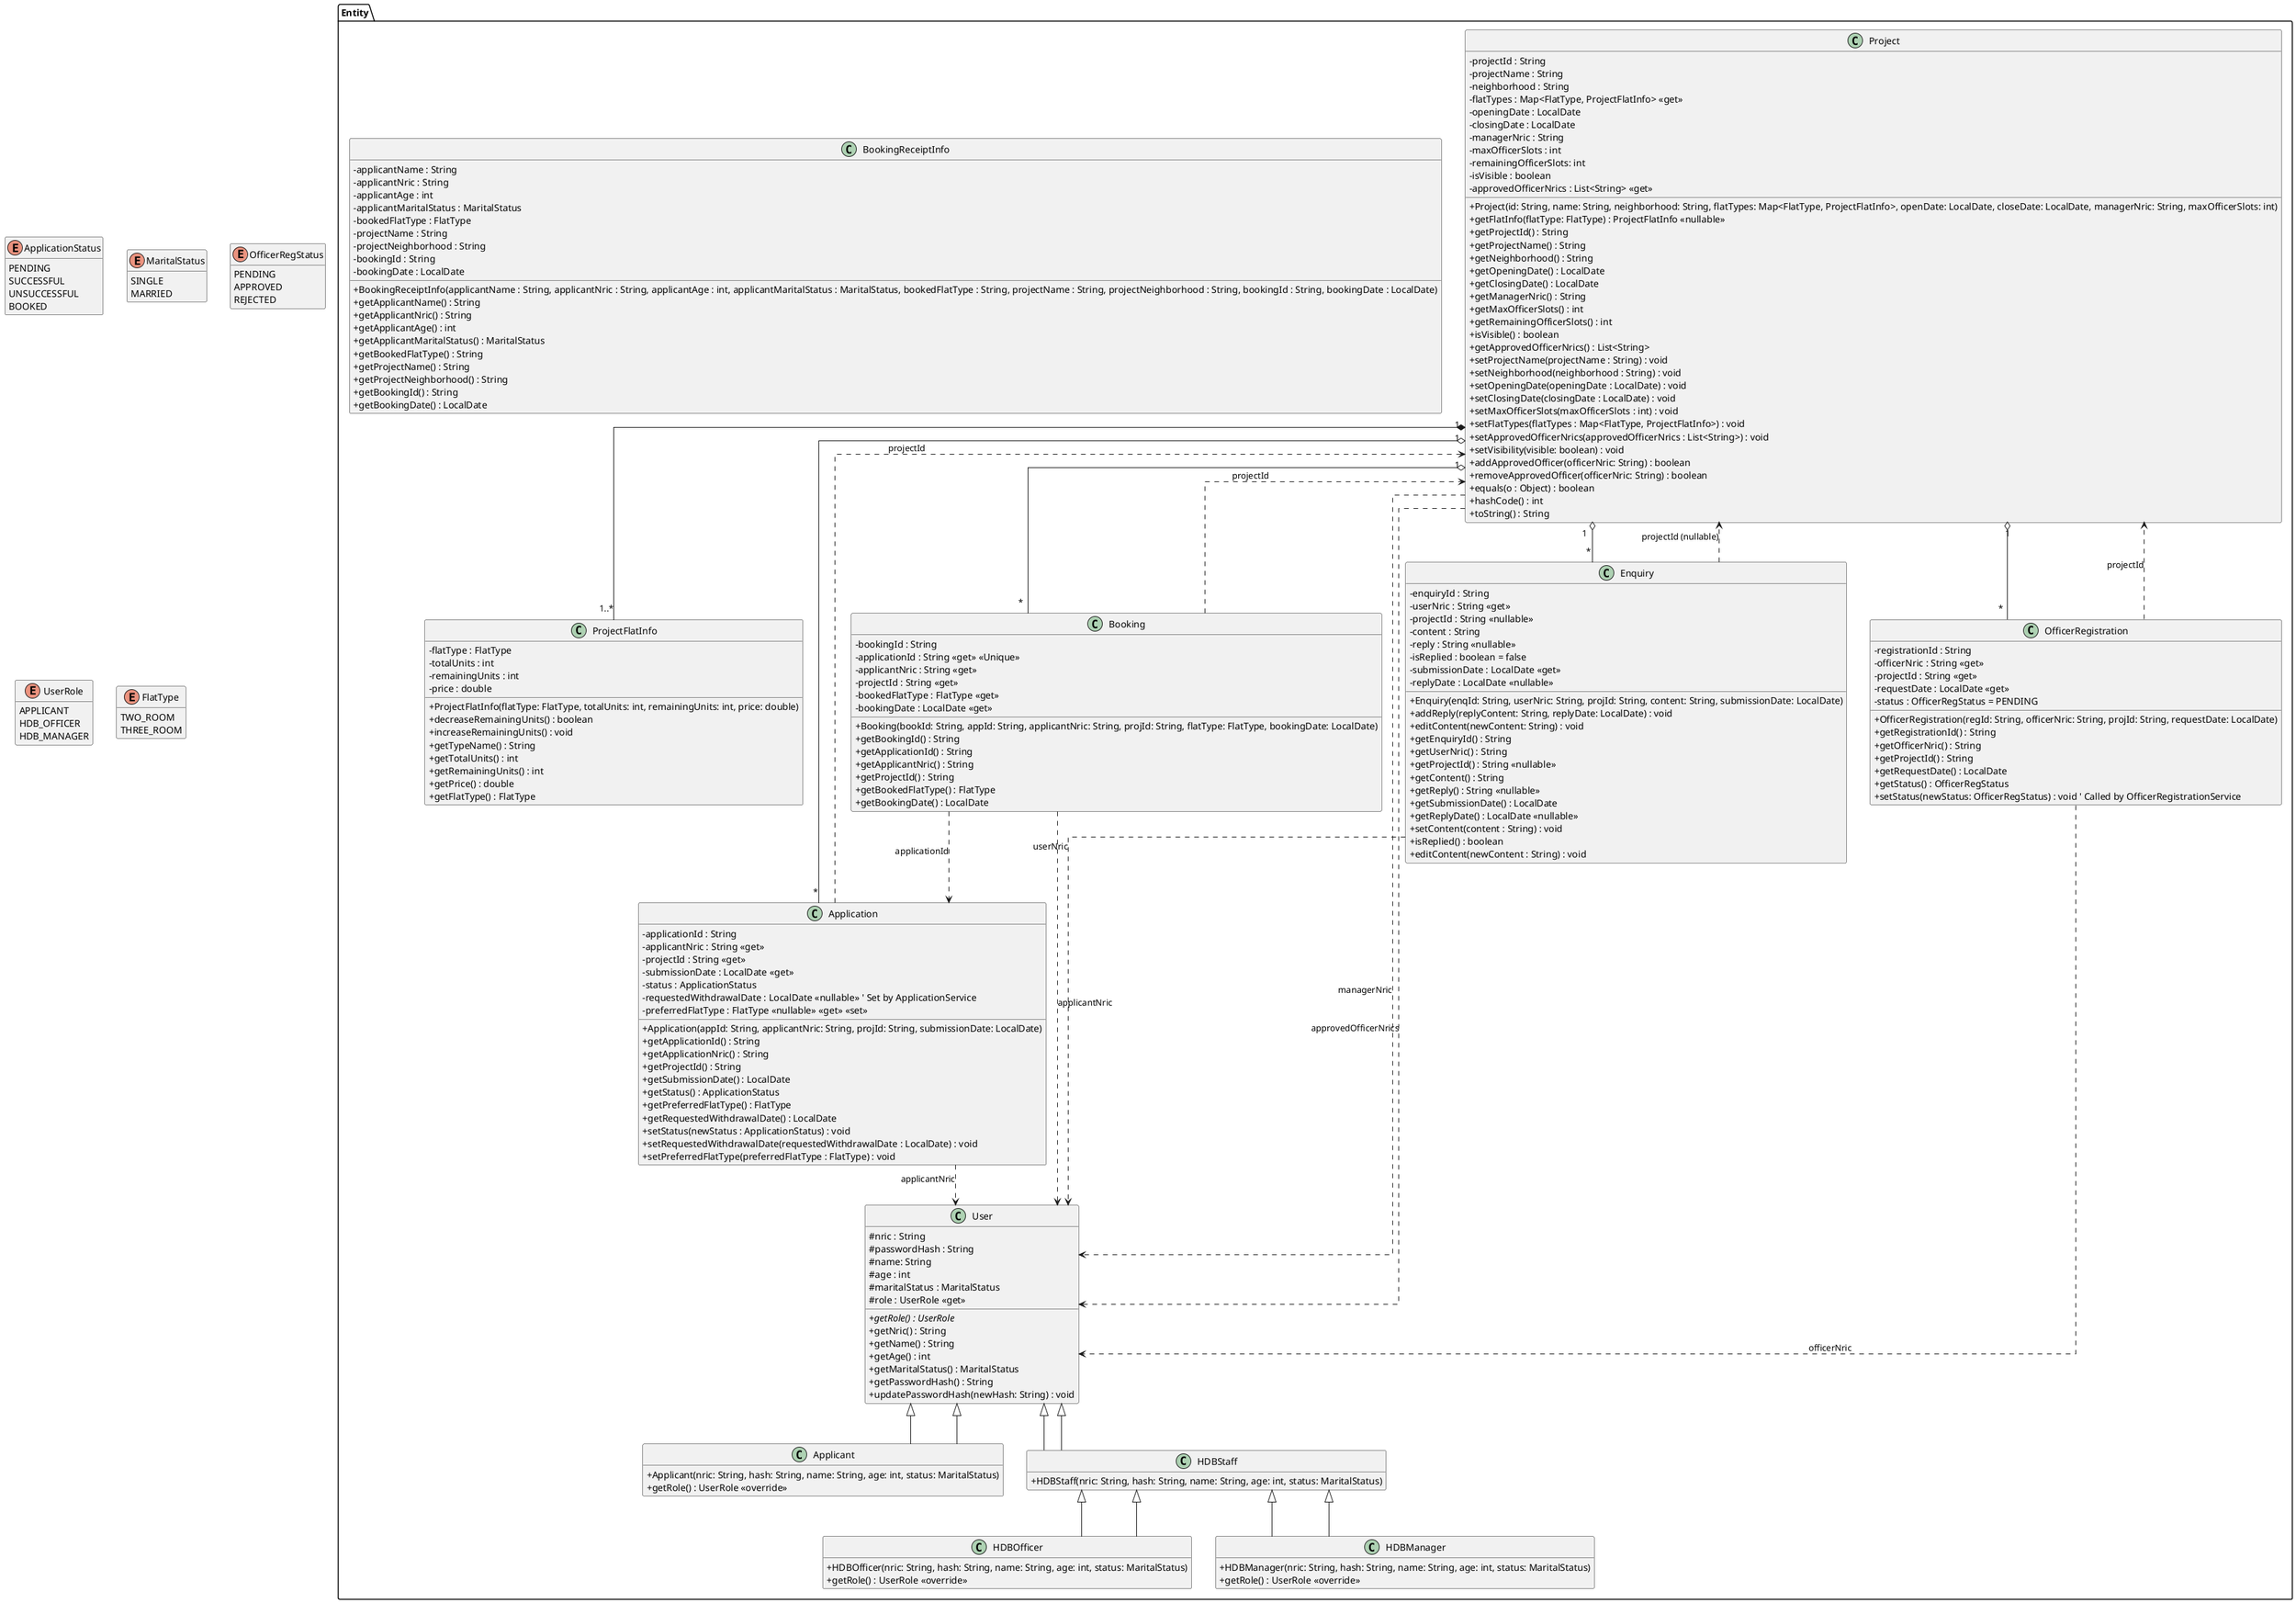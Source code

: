 @startuml entities

' --- Settings ---
skinparam classAttributeIconSize 0
hide empty members
skinparam packageStyle rect
skinparam linetype ortho

' --- Enums ---
enum ApplicationStatus {
    PENDING
    SUCCESSFUL
    UNSUCCESSFUL
    BOOKED
}
enum MaritalStatus {
    SINGLE
    MARRIED
}
enum OfficerRegStatus {
    PENDING
    APPROVED
    REJECTED
}
enum UserRole {
    APPLICANT
    HDB_OFFICER
    HDB_MANAGER
}
enum FlatType {
    TWO_ROOM
    THREE_ROOM
}

' --- Entity Layer ---
package Entity <<Folder>> {
    abstract class User {
        # nric : String
        # passwordHash : String
        # name: String
        # age : int
        # maritalStatus : MaritalStatus
        # role : UserRole <<get>>
        + {abstract} getRole() : UserRole
        + getNric() : String
        + getName() : String
        + getAge() : int
        + getMaritalStatus() : MaritalStatus
        + getPasswordHash() : String
        + updatePasswordHash(newHash: String) : void
    }

    class Applicant extends User {
        + Applicant(nric: String, hash: String, name: String, age: int, status: MaritalStatus)
        + getRole() : UserRole <<override>>
    }

    abstract class HDBStaff extends User {
         + HDBStaff(nric: String, hash: String, name: String, age: int, status: MaritalStatus)
    }

    class HDBOfficer extends HDBStaff {
        + HDBOfficer(nric: String, hash: String, name: String, age: int, status: MaritalStatus)
        + getRole() : UserRole <<override>>
    }

    class HDBManager extends HDBStaff {
        + HDBManager(nric: String, hash: String, name: String, age: int, status: MaritalStatus)
        + getRole() : UserRole <<override>>
    }

    class ProjectFlatInfo {
        - flatType : FlatType
        - totalUnits : int
        - remainingUnits : int
        - price : double
        + ProjectFlatInfo(flatType: FlatType, totalUnits: int, remainingUnits: int, price: double)
        + decreaseRemainingUnits() : boolean
        + increaseRemainingUnits() : void
        + getTypeName() : String
        + getTotalUnits() : int
        + getRemainingUnits() : int
        + getPrice() : double
        + getFlatType() : FlatType
    }

    class Project {
        - projectId : String
        - projectName : String
        - neighborhood : String
        - flatTypes : Map<FlatType, ProjectFlatInfo> <<get>>
        - openingDate : LocalDate
        - closingDate : LocalDate
        - managerNric : String
        - maxOfficerSlots : int
        - remainingOfficerSlots: int
        - isVisible : boolean
        - approvedOfficerNrics : List<String> <<get>>
        + Project(id: String, name: String, neighborhood: String, flatTypes: Map<FlatType, ProjectFlatInfo>, openDate: LocalDate, closeDate: LocalDate, managerNric: String, maxOfficerSlots: int)
        + getFlatInfo(flatType: FlatType) : ProjectFlatInfo <<nullable>>
        + getProjectId() : String
        + getProjectName() : String
        + getNeighborhood() : String
        + getOpeningDate() : LocalDate
        + getClosingDate() : LocalDate
        + getManagerNric() : String
        + getMaxOfficerSlots() : int
        + getRemainingOfficerSlots() : int
        + isVisible() : boolean
        + getApprovedOfficerNrics() : List<String>
        + setProjectName(projectName : String) : void
        + setNeighborhood(neighborhood : String) : void
        + setOpeningDate(openingDate : LocalDate) : void
        + setClosingDate(closingDate : LocalDate) : void
        + setMaxOfficerSlots(maxOfficerSlots : int) : void
        + setFlatTypes(flatTypes : Map<FlatType, ProjectFlatInfo>) : void
        + setApprovedOfficerNrics(approvedOfficerNrics : List<String>) : void
        + setVisibility(visible: boolean) : void
        + addApprovedOfficer(officerNric: String) : boolean
        + removeApprovedOfficer(officerNric: String) : boolean
        + equals(o : Object) : boolean
        + hashCode() : int
        + toString() : String
    }

    class Application {
        - applicationId : String
        - applicantNric : String <<get>>
        - projectId : String <<get>>
        - submissionDate : LocalDate <<get>>
        - status : ApplicationStatus
        - requestedWithdrawalDate : LocalDate <<nullable>> ' Set by ApplicationService
        - preferredFlatType : FlatType <<nullable>> <<get>> <<set>>
        + Application(appId: String, applicantNric: String, projId: String, submissionDate: LocalDate)
        + getApplicationId() : String
        + getApplicationNric() : String
        + getProjectId() : String
        + getSubmissionDate() : LocalDate
        + getStatus() : ApplicationStatus
        + getPreferredFlatType() : FlatType
        + getRequestedWithdrawalDate() : LocalDate
        + setStatus(newStatus : ApplicationStatus) : void
        + setRequestedWithdrawalDate(requestedWithdrawalDate : LocalDate) : void
        + setPreferredFlatType(preferredFlatType : FlatType) : void
    }

    class Booking {
        - bookingId : String
        - applicationId : String <<get>> <<Unique>>
        - applicantNric : String <<get>>
        - projectId : String <<get>>
        - bookedFlatType : FlatType <<get>>
        - bookingDate : LocalDate <<get>>
        + Booking(bookId: String, appId: String, applicantNric: String, projId: String, flatType: FlatType, bookingDate: LocalDate)
        + getBookingId() : String
        + getApplicationId() : String
        + getApplicantNric() : String
        + getProjectId() : String
        + getBookedFlatType() : FlatType
        + getBookingDate() : LocalDate
    }

    class BookingReceiptInfo {
        - applicantName : String
        - applicantNric : String
        - applicantAge : int
        - applicantMaritalStatus : MaritalStatus
        - bookedFlatType : FlatType
        - projectName : String
        - projectNeighborhood : String
        - bookingId : String
        - bookingDate : LocalDate
        + BookingReceiptInfo(applicantName : String, applicantNric : String, applicantAge : int, applicantMaritalStatus : MaritalStatus, bookedFlatType : String, projectName : String, projectNeighborhood : String, bookingId : String, bookingDate : LocalDate)
        + getApplicantName() : String
        + getApplicantNric() : String
        + getApplicantAge() : int
        + getApplicantMaritalStatus() : MaritalStatus
        + getBookedFlatType() : String
        + getProjectName() : String
        + getProjectNeighborhood() : String
        + getBookingId() : String
        + getBookingDate() : LocalDate
    }

    class Enquiry {
        - enquiryId : String
        - userNric : String <<get>>
        - projectId : String <<nullable>>
        - content : String
        - reply : String <<nullable>>
        - isReplied : boolean = false
        - submissionDate : LocalDate <<get>>
        - replyDate : LocalDate <<nullable>>
        + Enquiry(enqId: String, userNric: String, projId: String, content: String, submissionDate: LocalDate)
        + addReply(replyContent: String, replyDate: LocalDate) : void
        + editContent(newContent: String) : void
        + getEnquiryId() : String
        + getUserNric() : String
        + getProjectId() : String <<nullable>>
        + getContent() : String
        + getReply() : String <<nullable>>
        + getSubmissionDate() : LocalDate
        + getReplyDate() : LocalDate <<nullable>>
        + setContent(content : String) : void
        + isReplied() : boolean
        + editContent(newContent : String) : void
    }

     class OfficerRegistration {
        - registrationId : String
        - officerNric : String <<get>>
        - projectId : String <<get>>
        - requestDate : LocalDate <<get>>
        - status : OfficerRegStatus = PENDING
        + OfficerRegistration(regId: String, officerNric: String, projId: String, requestDate: LocalDate)
        + getRegistrationId() : String
        + getOfficerNric() : String
        + getProjectId() : String
        + getRequestDate() : LocalDate
        + getStatus() : OfficerRegStatus
        + setStatus(newStatus: OfficerRegStatus) : void ' Called by OfficerRegistrationService
    }

    class User
    class Applicant
    class HDBStaff
    class HDBOfficer
    class HDBManager
    class Project
    class ProjectFlatInfo
    class Application
    class Booking
    class Enquiry
    class OfficerRegistration

    ' Inheritance
    User <|-- Applicant
    User <|-- HDBStaff
    HDBStaff <|-- HDBOfficer
    HDBStaff <|-- HDBManager

    ' Composition / Aggregation
    Project "1" *-- "1..*" ProjectFlatInfo
    Project "1" o-- "*" Application
    Project "1" o-- "*" Booking
    Project "1" o-- "*" Enquiry
    Project "1" o-- "*" OfficerRegistration
    Project ..> User : managerNric
    Project ..> User : approvedOfficerNrics
    Application ..> User : applicantNric
    Application ..> Project : projectId
    Booking ..> Application : applicationId
    Booking ..> Project : projectId
    Booking ..> User : applicantNric
    Enquiry ..> User : userNric
    Enquiry ..> Project : projectId (nullable)
    OfficerRegistration ..> User : officerNric
    OfficerRegistration ..> Project : projectId
}

@enduml